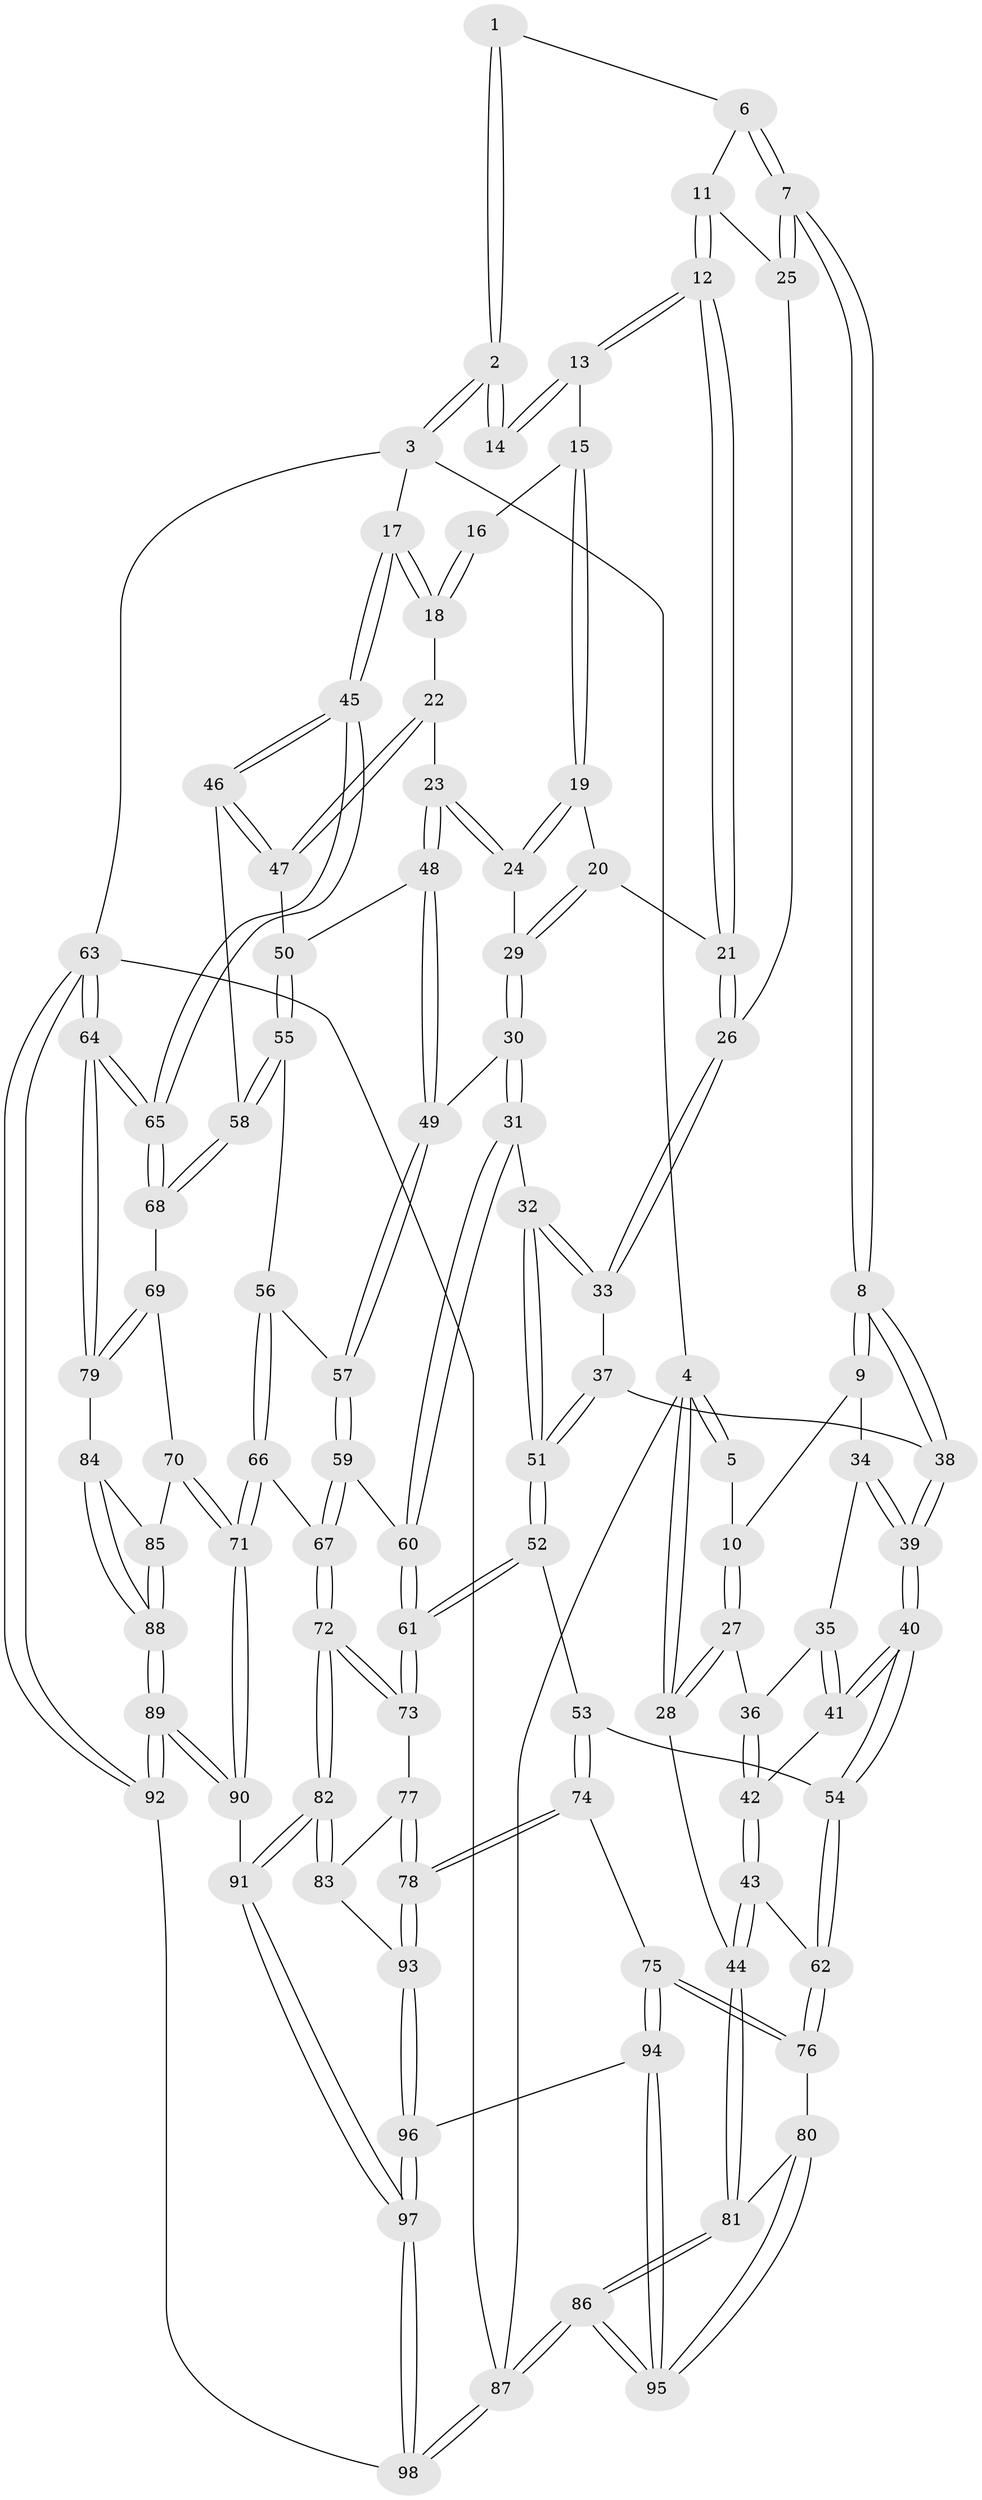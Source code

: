 // coarse degree distribution, {3: 0.10714285714285714, 4: 0.5178571428571429, 6: 0.125, 5: 0.25}
// Generated by graph-tools (version 1.1) at 2025/24/03/03/25 07:24:34]
// undirected, 98 vertices, 242 edges
graph export_dot {
graph [start="1"]
  node [color=gray90,style=filled];
  1 [pos="+0.5729886845966473+0"];
  2 [pos="+1+0"];
  3 [pos="+1+0"];
  4 [pos="+0+0"];
  5 [pos="+0.19040078240614983+0"];
  6 [pos="+0.5813707657242484+0"];
  7 [pos="+0.3509170701062865+0.17605941775996814"];
  8 [pos="+0.34900555912294834+0.1766525080946782"];
  9 [pos="+0.23736126458489806+0.09179717712386339"];
  10 [pos="+0.21821267315231177+0.0625840785738946"];
  11 [pos="+0.6233718336751162+0.09376814014710948"];
  12 [pos="+0.6477106720953004+0.11942709305321152"];
  13 [pos="+0.7140874231774214+0.11862079417847698"];
  14 [pos="+0.826267029757649+0.03559616687748384"];
  15 [pos="+0.7783808155154402+0.16339553752132982"];
  16 [pos="+0.8091465286017437+0.16117339764976232"];
  17 [pos="+1+0.04575059676698988"];
  18 [pos="+0.9960300744292307+0.18660343329301882"];
  19 [pos="+0.7784525639293296+0.22516006960456422"];
  20 [pos="+0.6566351618966183+0.1789300610057149"];
  21 [pos="+0.648317544220167+0.14828126719538826"];
  22 [pos="+0.8920648398109443+0.2704907169046036"];
  23 [pos="+0.8437224727689621+0.2911148937492531"];
  24 [pos="+0.785124402019099+0.26470177481912066"];
  25 [pos="+0.5000812030718936+0.18295494522098582"];
  26 [pos="+0.5395619617551359+0.2651520384290883"];
  27 [pos="+0.01412779430273431+0.19341970193935776"];
  28 [pos="+0+0.23020728405039295"];
  29 [pos="+0.6772118214945698+0.28356456058366464"];
  30 [pos="+0.6526568339744462+0.3351213380996065"];
  31 [pos="+0.6120165619242595+0.3643001722211691"];
  32 [pos="+0.5910369499995303+0.3597904031298926"];
  33 [pos="+0.539555117780037+0.26532976879973086"];
  34 [pos="+0.18330024560666286+0.2582508490725149"];
  35 [pos="+0.11596405667985048+0.2863811840506531"];
  36 [pos="+0.09244104886908135+0.2887124157948403"];
  37 [pos="+0.3808856724309316+0.28487588614679055"];
  38 [pos="+0.3656960709009408+0.27016357793186196"];
  39 [pos="+0.22420258627525697+0.4017380961730385"];
  40 [pos="+0.22144738739101813+0.4084869997266516"];
  41 [pos="+0.18696569163342944+0.39551686676736053"];
  42 [pos="+0.07385976272681088+0.36917382777266505"];
  43 [pos="+0+0.45974980146451"];
  44 [pos="+0+0.460699855853441"];
  45 [pos="+1+0.2775684844975522"];
  46 [pos="+0.9356664296392441+0.43650653289492874"];
  47 [pos="+0.9110357534979179+0.36546789100919685"];
  48 [pos="+0.8315496216930575+0.32243978571028"];
  49 [pos="+0.7553908220231209+0.37896486291655246"];
  50 [pos="+0.84878942511845+0.39285293200098814"];
  51 [pos="+0.4525777275138614+0.40486607084415654"];
  52 [pos="+0.4275650467037715+0.4755760752530295"];
  53 [pos="+0.33075280678637614+0.5193396664403166"];
  54 [pos="+0.23444850963724792+0.48643149830858384"];
  55 [pos="+0.8592725081586756+0.4646648556688193"];
  56 [pos="+0.8205126599196687+0.4735258934717045"];
  57 [pos="+0.7805456819694906+0.46201260588637205"];
  58 [pos="+0.9008860549254867+0.4747657304876132"];
  59 [pos="+0.6907720821687843+0.499098739253275"];
  60 [pos="+0.6427763508422258+0.47948439794269315"];
  61 [pos="+0.5430052520047518+0.57589666275932"];
  62 [pos="+0.16375871214119775+0.5439414395340171"];
  63 [pos="+1+1"];
  64 [pos="+1+0.6411099006845252"];
  65 [pos="+1+0.5169349551759483"];
  66 [pos="+0.7884463993010564+0.6304493380957058"];
  67 [pos="+0.7304034625816734+0.6131510852576196"];
  68 [pos="+0.9185751910999087+0.5114044472081498"];
  69 [pos="+0.9221626926464855+0.5905739301999173"];
  70 [pos="+0.8466928561830336+0.6317963803385519"];
  71 [pos="+0.7963811989596888+0.6373764070253634"];
  72 [pos="+0.6323451434270492+0.6651568632890072"];
  73 [pos="+0.5439224909980033+0.5860184470027243"];
  74 [pos="+0.3564633119370661+0.6617135241968627"];
  75 [pos="+0.28401445189325214+0.7005016459654628"];
  76 [pos="+0.15361655721791384+0.642755073105003"];
  77 [pos="+0.53066262274024+0.6007043368642798"];
  78 [pos="+0.38986315592437676+0.6820987000500534"];
  79 [pos="+0.9919446100134985+0.6348767250593681"];
  80 [pos="+0.13717927151934828+0.6635982190653738"];
  81 [pos="+0+0.6412910240750822"];
  82 [pos="+0.6320356583288376+0.8039476825529144"];
  83 [pos="+0.5133444760443333+0.7099585066972527"];
  84 [pos="+0.9612808741488683+0.6850734128122931"];
  85 [pos="+0.8880085705601903+0.6932067671975758"];
  86 [pos="+0+1"];
  87 [pos="+0+1"];
  88 [pos="+0.9065255979158703+0.89873742478481"];
  89 [pos="+0.9034861692917289+0.925526325740164"];
  90 [pos="+0.7782314085644446+0.8505646494035043"];
  91 [pos="+0.6398339123825465+0.8387932679954613"];
  92 [pos="+1+1"];
  93 [pos="+0.4197506592174595+0.7451295866980916"];
  94 [pos="+0.247646840685846+0.8592717299814787"];
  95 [pos="+0.1043228074392007+0.9144255924480797"];
  96 [pos="+0.43218740060430477+0.8812955104446373"];
  97 [pos="+0.502229237836868+0.9422186661050556"];
  98 [pos="+0.4931881419204626+1"];
  1 -- 2;
  1 -- 2;
  1 -- 6;
  2 -- 3;
  2 -- 3;
  2 -- 14;
  2 -- 14;
  3 -- 4;
  3 -- 17;
  3 -- 63;
  4 -- 5;
  4 -- 5;
  4 -- 28;
  4 -- 28;
  4 -- 87;
  5 -- 10;
  6 -- 7;
  6 -- 7;
  6 -- 11;
  7 -- 8;
  7 -- 8;
  7 -- 25;
  7 -- 25;
  8 -- 9;
  8 -- 9;
  8 -- 38;
  8 -- 38;
  9 -- 10;
  9 -- 34;
  10 -- 27;
  10 -- 27;
  11 -- 12;
  11 -- 12;
  11 -- 25;
  12 -- 13;
  12 -- 13;
  12 -- 21;
  12 -- 21;
  13 -- 14;
  13 -- 14;
  13 -- 15;
  15 -- 16;
  15 -- 19;
  15 -- 19;
  16 -- 18;
  16 -- 18;
  17 -- 18;
  17 -- 18;
  17 -- 45;
  17 -- 45;
  18 -- 22;
  19 -- 20;
  19 -- 24;
  19 -- 24;
  20 -- 21;
  20 -- 29;
  20 -- 29;
  21 -- 26;
  21 -- 26;
  22 -- 23;
  22 -- 47;
  22 -- 47;
  23 -- 24;
  23 -- 24;
  23 -- 48;
  23 -- 48;
  24 -- 29;
  25 -- 26;
  26 -- 33;
  26 -- 33;
  27 -- 28;
  27 -- 28;
  27 -- 36;
  28 -- 44;
  29 -- 30;
  29 -- 30;
  30 -- 31;
  30 -- 31;
  30 -- 49;
  31 -- 32;
  31 -- 60;
  31 -- 60;
  32 -- 33;
  32 -- 33;
  32 -- 51;
  32 -- 51;
  33 -- 37;
  34 -- 35;
  34 -- 39;
  34 -- 39;
  35 -- 36;
  35 -- 41;
  35 -- 41;
  36 -- 42;
  36 -- 42;
  37 -- 38;
  37 -- 51;
  37 -- 51;
  38 -- 39;
  38 -- 39;
  39 -- 40;
  39 -- 40;
  40 -- 41;
  40 -- 41;
  40 -- 54;
  40 -- 54;
  41 -- 42;
  42 -- 43;
  42 -- 43;
  43 -- 44;
  43 -- 44;
  43 -- 62;
  44 -- 81;
  44 -- 81;
  45 -- 46;
  45 -- 46;
  45 -- 65;
  45 -- 65;
  46 -- 47;
  46 -- 47;
  46 -- 58;
  47 -- 50;
  48 -- 49;
  48 -- 49;
  48 -- 50;
  49 -- 57;
  49 -- 57;
  50 -- 55;
  50 -- 55;
  51 -- 52;
  51 -- 52;
  52 -- 53;
  52 -- 61;
  52 -- 61;
  53 -- 54;
  53 -- 74;
  53 -- 74;
  54 -- 62;
  54 -- 62;
  55 -- 56;
  55 -- 58;
  55 -- 58;
  56 -- 57;
  56 -- 66;
  56 -- 66;
  57 -- 59;
  57 -- 59;
  58 -- 68;
  58 -- 68;
  59 -- 60;
  59 -- 67;
  59 -- 67;
  60 -- 61;
  60 -- 61;
  61 -- 73;
  61 -- 73;
  62 -- 76;
  62 -- 76;
  63 -- 64;
  63 -- 64;
  63 -- 92;
  63 -- 92;
  63 -- 87;
  64 -- 65;
  64 -- 65;
  64 -- 79;
  64 -- 79;
  65 -- 68;
  65 -- 68;
  66 -- 67;
  66 -- 71;
  66 -- 71;
  67 -- 72;
  67 -- 72;
  68 -- 69;
  69 -- 70;
  69 -- 79;
  69 -- 79;
  70 -- 71;
  70 -- 71;
  70 -- 85;
  71 -- 90;
  71 -- 90;
  72 -- 73;
  72 -- 73;
  72 -- 82;
  72 -- 82;
  73 -- 77;
  74 -- 75;
  74 -- 78;
  74 -- 78;
  75 -- 76;
  75 -- 76;
  75 -- 94;
  75 -- 94;
  76 -- 80;
  77 -- 78;
  77 -- 78;
  77 -- 83;
  78 -- 93;
  78 -- 93;
  79 -- 84;
  80 -- 81;
  80 -- 95;
  80 -- 95;
  81 -- 86;
  81 -- 86;
  82 -- 83;
  82 -- 83;
  82 -- 91;
  82 -- 91;
  83 -- 93;
  84 -- 85;
  84 -- 88;
  84 -- 88;
  85 -- 88;
  85 -- 88;
  86 -- 87;
  86 -- 87;
  86 -- 95;
  86 -- 95;
  87 -- 98;
  87 -- 98;
  88 -- 89;
  88 -- 89;
  89 -- 90;
  89 -- 90;
  89 -- 92;
  89 -- 92;
  90 -- 91;
  91 -- 97;
  91 -- 97;
  92 -- 98;
  93 -- 96;
  93 -- 96;
  94 -- 95;
  94 -- 95;
  94 -- 96;
  96 -- 97;
  96 -- 97;
  97 -- 98;
  97 -- 98;
}
